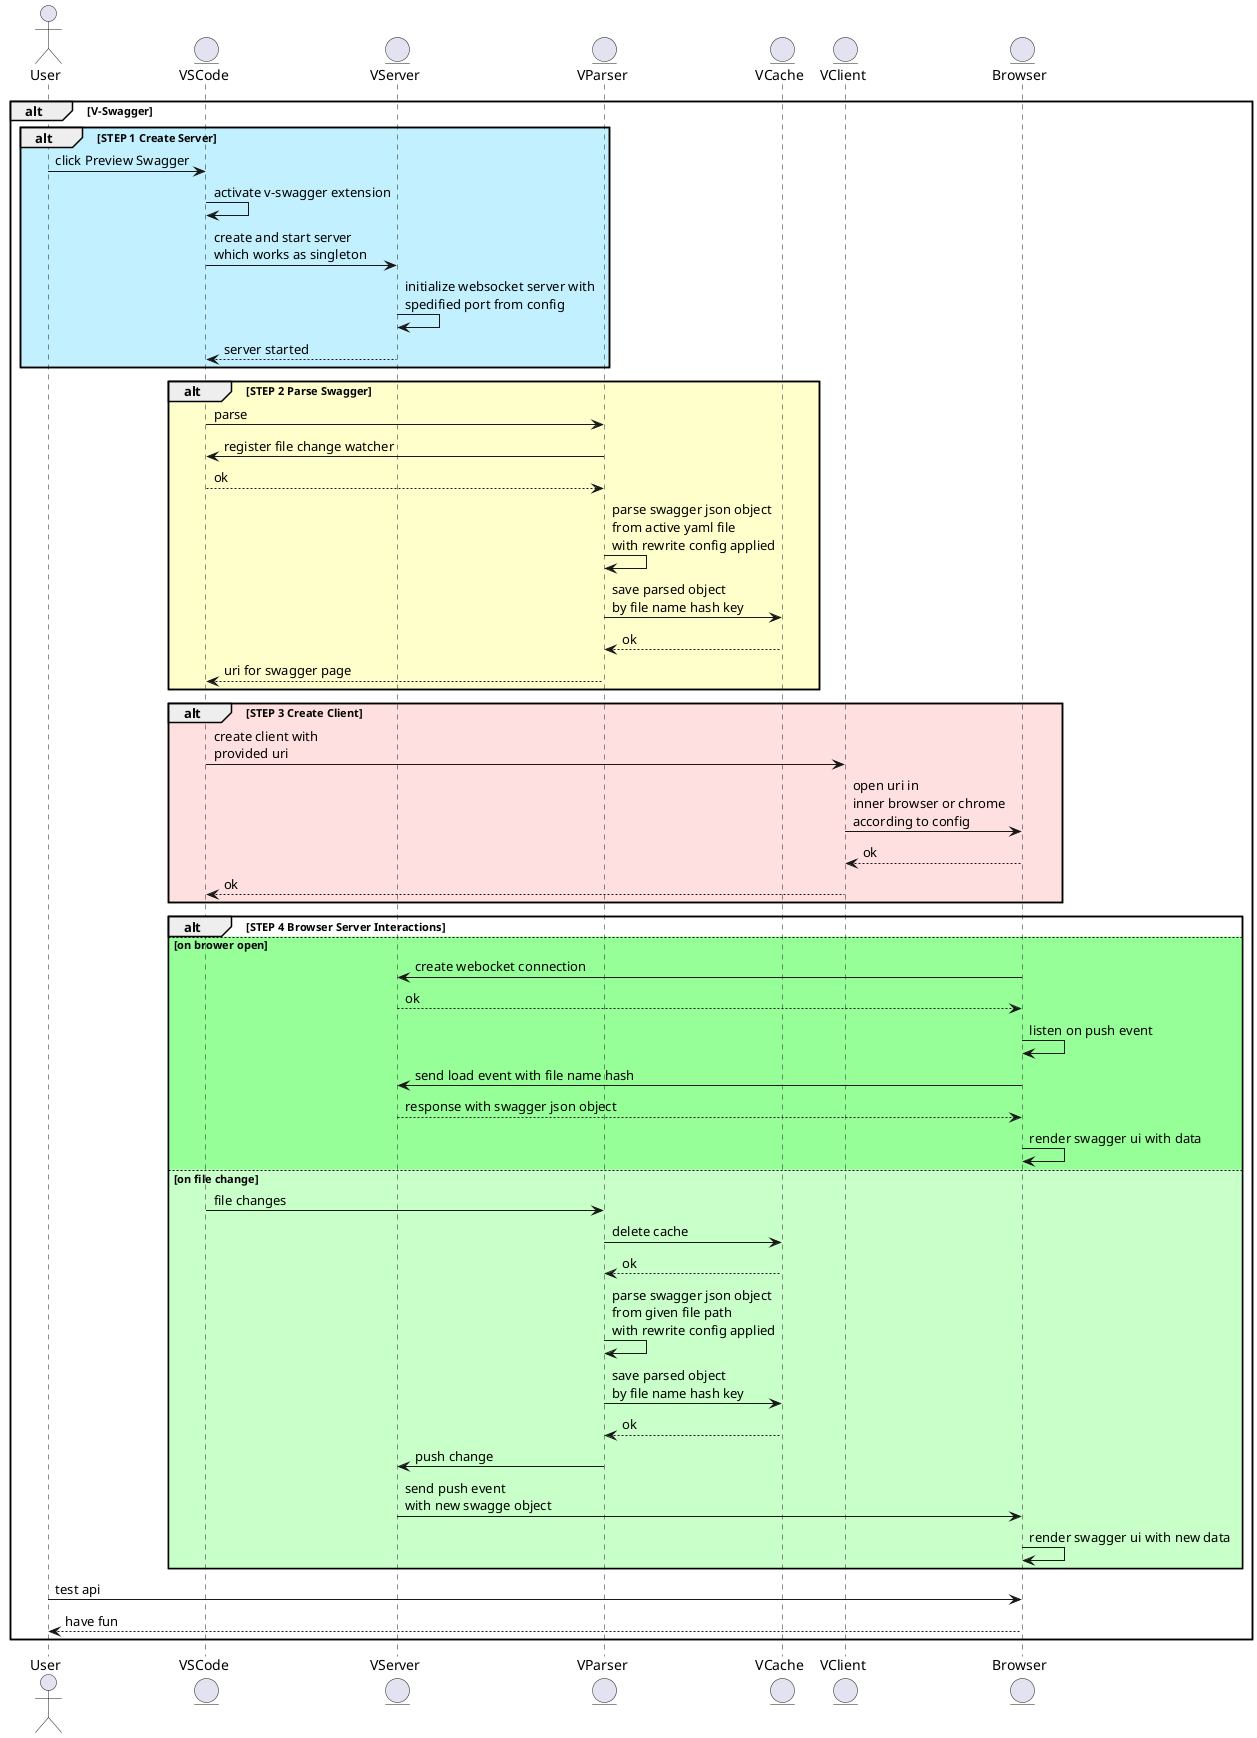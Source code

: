 @startuml

actor User as u
entity VSCode as v
entity VServer as s
entity VParser as p
entity VCache as a
entity VClient as c
entity Browser as b

alt V-Swagger

  alt #Application STEP 1 Create Server
    u -> v: click Preview Swagger
    v -> v: activate v-swagger extension
    v -> s: create and start server\nwhich works as singleton 
    s -> s: initialize websocket server with \nspedified port from config
    s --> v: server started
  end

  alt #Business STEP 2 Parse Swagger
    v -> p: parse
    p -> v: register file change watcher
    v --> p: ok
    p -> p: parse swagger json object\nfrom active yaml file\nwith rewrite config applied
    p -> a: save parsed object \nby file name hash key
    a -->p : ok
    p --> v: uri for swagger page
  end

  alt #Implementation STEP 3 Create Client
    v -> c: create client with\nprovided uri
    c -> b: open uri in \ninner browser or chrome\naccording to config
    b --> c: ok
    c --> v: ok 
  end

  alt STEP 4 Browser Server Interactions
  else #Physical on brower open
    b -> s: create webocket connection
    s --> b: ok
    b -> b: listen on push event
    b -> s: send load event with file name hash
    s --> b: response with swagger json object
    b -> b: render swagger ui with data 
  else #Technology on file change
    v -> p: file changes
    p -> a: delete cache
    a --> p: ok
    p -> p: parse swagger json object\nfrom given file path\nwith rewrite config applied
    p -> a: save parsed object \nby file name hash key
    a --> p : ok
    p -> s: push change
    s -> b: send push event \nwith new swagge object
    b -> b: render swagger ui with new data 
  end

  u -> b: test api
  b --> u: have fun

end

@enduml
